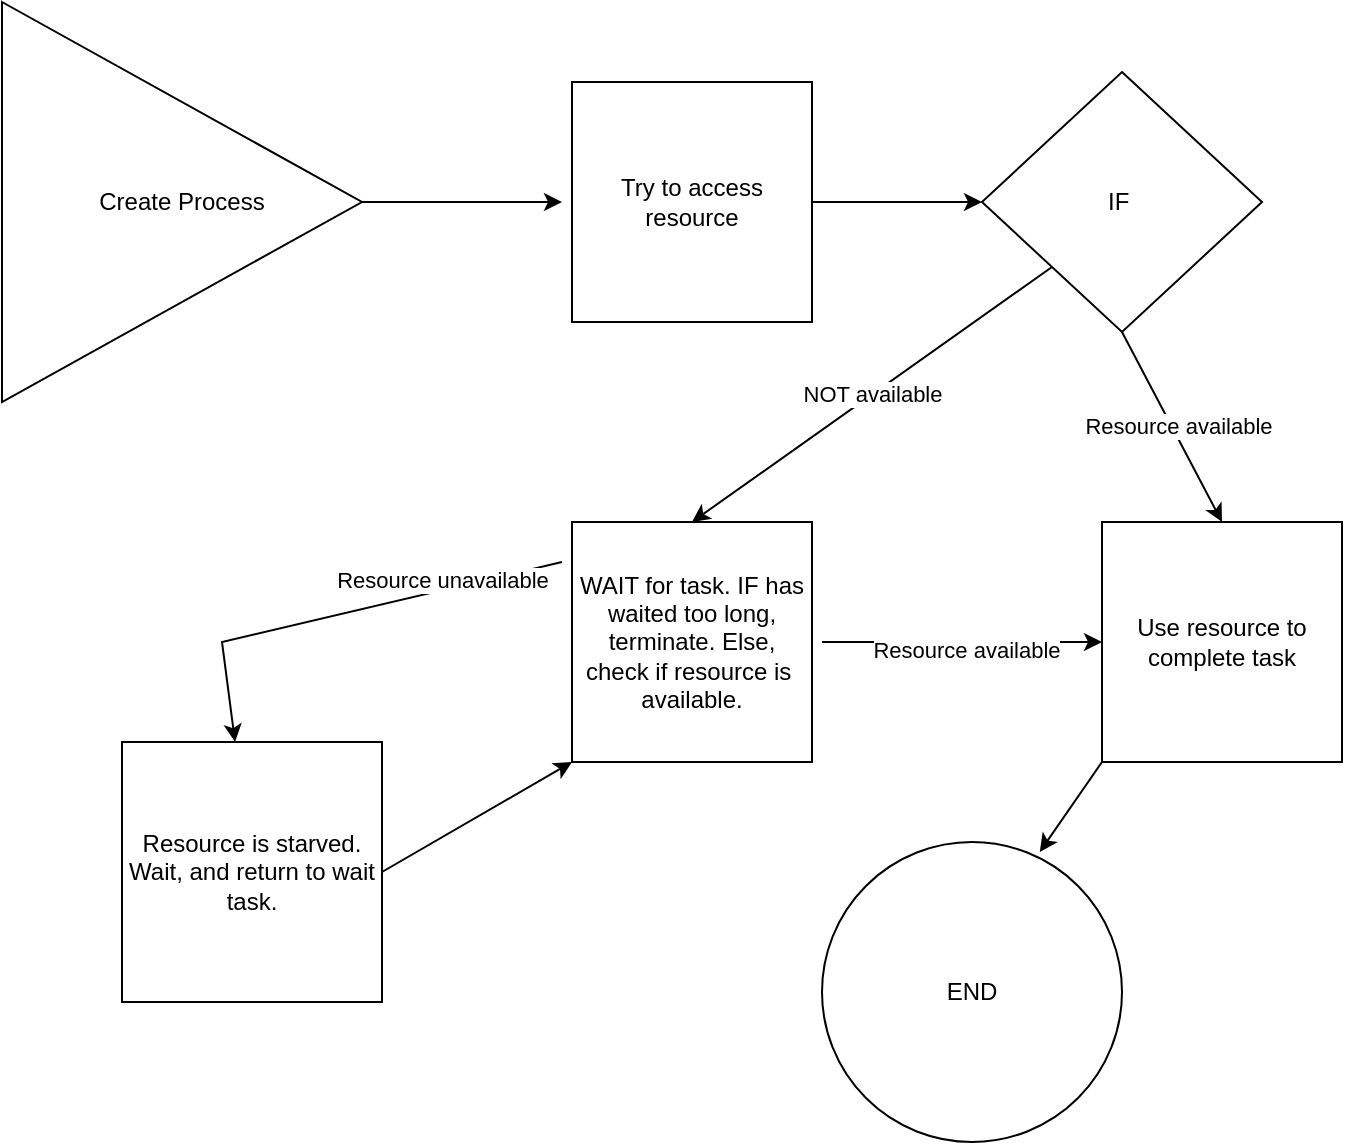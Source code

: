 <mxfile version="27.2.0">
  <diagram name="Page-1" id="B_fZT1HoUkg5IR1UTmz6">
    <mxGraphModel dx="1226" dy="671" grid="1" gridSize="10" guides="1" tooltips="1" connect="1" arrows="1" fold="1" page="1" pageScale="1" pageWidth="850" pageHeight="1100" math="0" shadow="0">
      <root>
        <mxCell id="0" />
        <mxCell id="1" parent="0" />
        <mxCell id="K7AxVfR0JN4IPtyAAPrH-1" value="Create Process" style="triangle;whiteSpace=wrap;html=1;" vertex="1" parent="1">
          <mxGeometry x="80" y="70" width="180" height="200" as="geometry" />
        </mxCell>
        <mxCell id="K7AxVfR0JN4IPtyAAPrH-2" value="Try to access resource" style="whiteSpace=wrap;html=1;aspect=fixed;" vertex="1" parent="1">
          <mxGeometry x="365" y="110" width="120" height="120" as="geometry" />
        </mxCell>
        <mxCell id="K7AxVfR0JN4IPtyAAPrH-3" value="" style="endArrow=classic;html=1;rounded=0;exitX=1;exitY=0.5;exitDx=0;exitDy=0;" edge="1" parent="1" source="K7AxVfR0JN4IPtyAAPrH-1">
          <mxGeometry width="50" height="50" relative="1" as="geometry">
            <mxPoint x="450" y="350" as="sourcePoint" />
            <mxPoint x="360" y="170" as="targetPoint" />
          </mxGeometry>
        </mxCell>
        <mxCell id="K7AxVfR0JN4IPtyAAPrH-4" value="IF&amp;nbsp;" style="rhombus;whiteSpace=wrap;html=1;" vertex="1" parent="1">
          <mxGeometry x="570" y="105" width="140" height="130" as="geometry" />
        </mxCell>
        <mxCell id="K7AxVfR0JN4IPtyAAPrH-5" value="" style="endArrow=classic;html=1;rounded=0;exitX=1;exitY=0.5;exitDx=0;exitDy=0;entryX=0;entryY=0.5;entryDx=0;entryDy=0;" edge="1" parent="1" source="K7AxVfR0JN4IPtyAAPrH-2" target="K7AxVfR0JN4IPtyAAPrH-4">
          <mxGeometry width="50" height="50" relative="1" as="geometry">
            <mxPoint x="450" y="350" as="sourcePoint" />
            <mxPoint x="500" y="300" as="targetPoint" />
          </mxGeometry>
        </mxCell>
        <mxCell id="K7AxVfR0JN4IPtyAAPrH-6" value="Use resource to complete task" style="whiteSpace=wrap;html=1;aspect=fixed;" vertex="1" parent="1">
          <mxGeometry x="630" y="330" width="120" height="120" as="geometry" />
        </mxCell>
        <mxCell id="K7AxVfR0JN4IPtyAAPrH-7" value="" style="endArrow=classic;html=1;rounded=0;exitX=0.5;exitY=1;exitDx=0;exitDy=0;entryX=0.5;entryY=0;entryDx=0;entryDy=0;" edge="1" parent="1" source="K7AxVfR0JN4IPtyAAPrH-4" target="K7AxVfR0JN4IPtyAAPrH-6">
          <mxGeometry width="50" height="50" relative="1" as="geometry">
            <mxPoint x="450" y="350" as="sourcePoint" />
            <mxPoint x="500" y="300" as="targetPoint" />
          </mxGeometry>
        </mxCell>
        <mxCell id="K7AxVfR0JN4IPtyAAPrH-8" value="Resource available" style="edgeLabel;html=1;align=center;verticalAlign=middle;resizable=0;points=[];" vertex="1" connectable="0" parent="K7AxVfR0JN4IPtyAAPrH-7">
          <mxGeometry x="0.028" y="2" relative="1" as="geometry">
            <mxPoint y="-1" as="offset" />
          </mxGeometry>
        </mxCell>
        <mxCell id="K7AxVfR0JN4IPtyAAPrH-9" value="WAIT for task. IF has waited too long, terminate. Else, check if resource is&amp;nbsp; available." style="whiteSpace=wrap;html=1;aspect=fixed;" vertex="1" parent="1">
          <mxGeometry x="365" y="330" width="120" height="120" as="geometry" />
        </mxCell>
        <mxCell id="K7AxVfR0JN4IPtyAAPrH-10" value="" style="endArrow=classic;html=1;rounded=0;exitX=0;exitY=1;exitDx=0;exitDy=0;entryX=0.5;entryY=0;entryDx=0;entryDy=0;" edge="1" parent="1" source="K7AxVfR0JN4IPtyAAPrH-4" target="K7AxVfR0JN4IPtyAAPrH-9">
          <mxGeometry width="50" height="50" relative="1" as="geometry">
            <mxPoint x="450" y="350" as="sourcePoint" />
            <mxPoint x="500" y="300" as="targetPoint" />
          </mxGeometry>
        </mxCell>
        <mxCell id="K7AxVfR0JN4IPtyAAPrH-11" value="NOT available" style="edgeLabel;html=1;align=center;verticalAlign=middle;resizable=0;points=[];" vertex="1" connectable="0" parent="K7AxVfR0JN4IPtyAAPrH-10">
          <mxGeometry x="-0.002" relative="1" as="geometry">
            <mxPoint as="offset" />
          </mxGeometry>
        </mxCell>
        <mxCell id="K7AxVfR0JN4IPtyAAPrH-12" value="" style="endArrow=classic;html=1;rounded=0;" edge="1" parent="1" target="K7AxVfR0JN4IPtyAAPrH-17">
          <mxGeometry width="50" height="50" relative="1" as="geometry">
            <mxPoint x="360" y="350" as="sourcePoint" />
            <mxPoint x="190" y="420" as="targetPoint" />
            <Array as="points">
              <mxPoint x="190" y="390" />
            </Array>
          </mxGeometry>
        </mxCell>
        <mxCell id="K7AxVfR0JN4IPtyAAPrH-13" value="Resource unavailable" style="edgeLabel;html=1;align=center;verticalAlign=middle;resizable=0;points=[];" vertex="1" connectable="0" parent="K7AxVfR0JN4IPtyAAPrH-12">
          <mxGeometry x="-0.456" y="-5" relative="1" as="geometry">
            <mxPoint as="offset" />
          </mxGeometry>
        </mxCell>
        <mxCell id="K7AxVfR0JN4IPtyAAPrH-14" value="" style="endArrow=classic;html=1;rounded=0;entryX=0;entryY=0.5;entryDx=0;entryDy=0;" edge="1" parent="1" target="K7AxVfR0JN4IPtyAAPrH-6">
          <mxGeometry width="50" height="50" relative="1" as="geometry">
            <mxPoint x="490" y="390" as="sourcePoint" />
            <mxPoint x="500" y="300" as="targetPoint" />
          </mxGeometry>
        </mxCell>
        <mxCell id="K7AxVfR0JN4IPtyAAPrH-15" value="Resource available" style="edgeLabel;html=1;align=center;verticalAlign=middle;resizable=0;points=[];" vertex="1" connectable="0" parent="K7AxVfR0JN4IPtyAAPrH-14">
          <mxGeometry x="0.032" y="-4" relative="1" as="geometry">
            <mxPoint as="offset" />
          </mxGeometry>
        </mxCell>
        <mxCell id="K7AxVfR0JN4IPtyAAPrH-16" value="END" style="ellipse;whiteSpace=wrap;html=1;aspect=fixed;" vertex="1" parent="1">
          <mxGeometry x="490" y="490" width="150" height="150" as="geometry" />
        </mxCell>
        <mxCell id="K7AxVfR0JN4IPtyAAPrH-17" value="Resource is starved. Wait, and return to wait task." style="whiteSpace=wrap;html=1;aspect=fixed;" vertex="1" parent="1">
          <mxGeometry x="140" y="440" width="130" height="130" as="geometry" />
        </mxCell>
        <mxCell id="K7AxVfR0JN4IPtyAAPrH-18" value="" style="endArrow=classic;html=1;rounded=0;exitX=1;exitY=0.5;exitDx=0;exitDy=0;entryX=0;entryY=1;entryDx=0;entryDy=0;" edge="1" parent="1" source="K7AxVfR0JN4IPtyAAPrH-17" target="K7AxVfR0JN4IPtyAAPrH-9">
          <mxGeometry width="50" height="50" relative="1" as="geometry">
            <mxPoint x="450" y="350" as="sourcePoint" />
            <mxPoint x="500" y="300" as="targetPoint" />
          </mxGeometry>
        </mxCell>
        <mxCell id="K7AxVfR0JN4IPtyAAPrH-19" value="" style="endArrow=classic;html=1;rounded=0;exitX=0;exitY=1;exitDx=0;exitDy=0;entryX=0.726;entryY=0.033;entryDx=0;entryDy=0;entryPerimeter=0;" edge="1" parent="1" source="K7AxVfR0JN4IPtyAAPrH-6" target="K7AxVfR0JN4IPtyAAPrH-16">
          <mxGeometry width="50" height="50" relative="1" as="geometry">
            <mxPoint x="450" y="350" as="sourcePoint" />
            <mxPoint x="500" y="300" as="targetPoint" />
          </mxGeometry>
        </mxCell>
      </root>
    </mxGraphModel>
  </diagram>
</mxfile>
